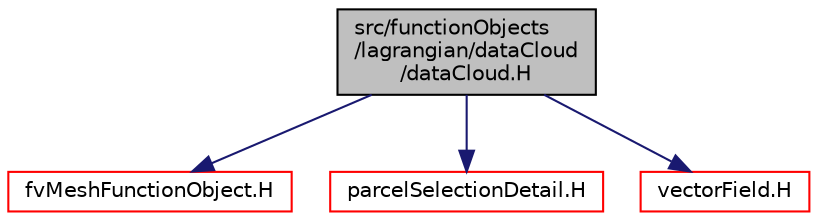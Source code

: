 digraph "src/functionObjects/lagrangian/dataCloud/dataCloud.H"
{
  bgcolor="transparent";
  edge [fontname="Helvetica",fontsize="10",labelfontname="Helvetica",labelfontsize="10"];
  node [fontname="Helvetica",fontsize="10",shape=record];
  Node1 [label="src/functionObjects\l/lagrangian/dataCloud\l/dataCloud.H",height=0.2,width=0.4,color="black", fillcolor="grey75", style="filled" fontcolor="black"];
  Node1 -> Node2 [color="midnightblue",fontsize="10",style="solid",fontname="Helvetica"];
  Node2 [label="fvMeshFunctionObject.H",height=0.2,width=0.4,color="red",URL="$fvMeshFunctionObject_8H.html"];
  Node1 -> Node3 [color="midnightblue",fontsize="10",style="solid",fontname="Helvetica"];
  Node3 [label="parcelSelectionDetail.H",height=0.2,width=0.4,color="red",URL="$parcelSelectionDetail_8H.html"];
  Node1 -> Node4 [color="midnightblue",fontsize="10",style="solid",fontname="Helvetica"];
  Node4 [label="vectorField.H",height=0.2,width=0.4,color="red",URL="$vectorField_8H.html"];
}
